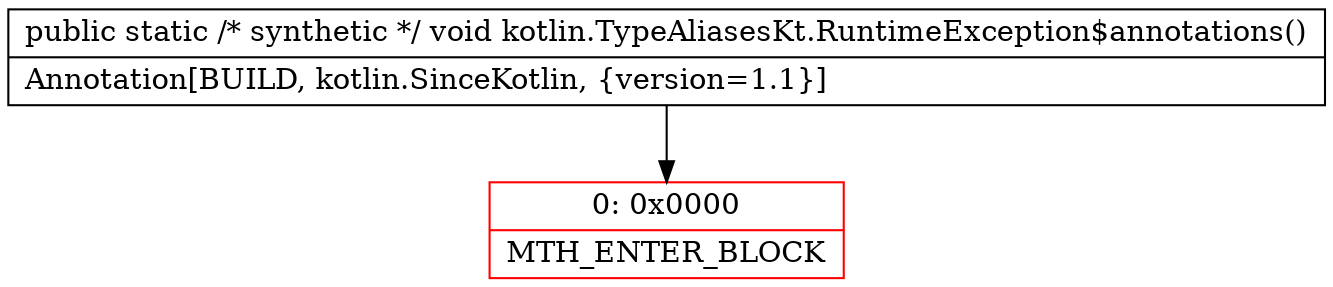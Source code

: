 digraph "CFG forkotlin.TypeAliasesKt.RuntimeException$annotations()V" {
subgraph cluster_Region_376416399 {
label = "R(0)";
node [shape=record,color=blue];
}
Node_0 [shape=record,color=red,label="{0\:\ 0x0000|MTH_ENTER_BLOCK\l}"];
MethodNode[shape=record,label="{public static \/* synthetic *\/ void kotlin.TypeAliasesKt.RuntimeException$annotations()  | Annotation[BUILD, kotlin.SinceKotlin, \{version=1.1\}]\l}"];
MethodNode -> Node_0;
}

